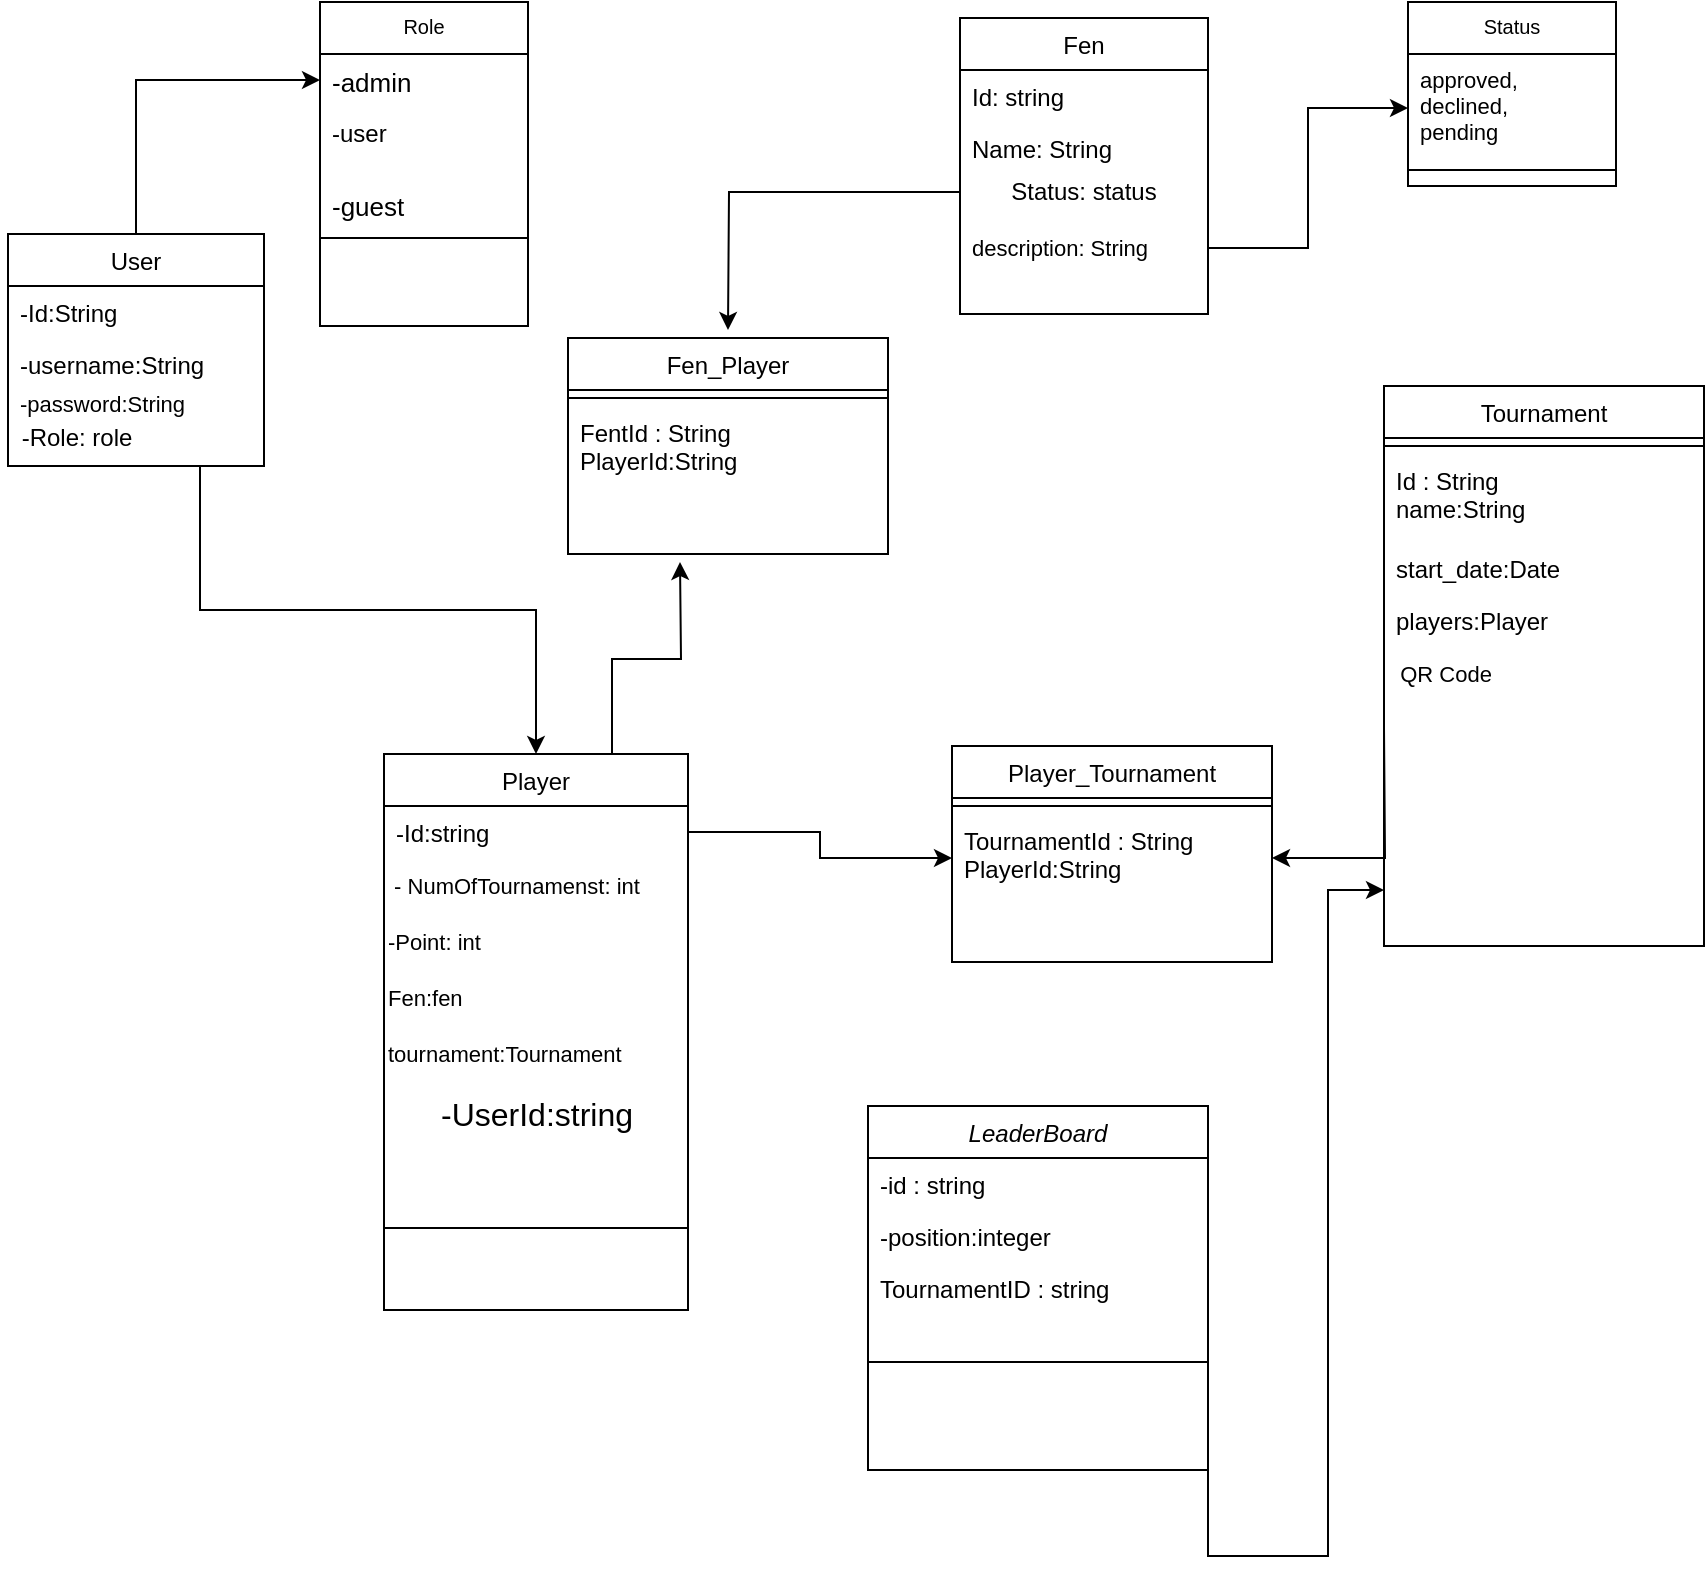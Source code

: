 <mxfile version="20.3.0" type="device"><diagram id="C5RBs43oDa-KdzZeNtuy" name="Page-1"><mxGraphModel dx="1038" dy="649" grid="1" gridSize="4" guides="1" tooltips="1" connect="1" arrows="1" fold="1" page="1" pageScale="1" pageWidth="827" pageHeight="1169" math="0" shadow="0"><root><mxCell id="WIyWlLk6GJQsqaUBKTNV-0"/><mxCell id="WIyWlLk6GJQsqaUBKTNV-1" parent="WIyWlLk6GJQsqaUBKTNV-0"/><mxCell id="s8VS1jtCg3voPDheQRuz-6" style="edgeStyle=orthogonalEdgeStyle;rounded=0;orthogonalLoop=1;jettySize=auto;html=1;entryX=0;entryY=0.5;entryDx=0;entryDy=0;" parent="WIyWlLk6GJQsqaUBKTNV-1" source="zkfFHV4jXpPFQw0GAbJ--6" target="zkfFHV4jXpPFQw0GAbJ--18" edge="1"><mxGeometry relative="1" as="geometry"/></mxCell><mxCell id="zkfFHV4jXpPFQw0GAbJ--6" value="User" style="swimlane;fontStyle=0;align=center;verticalAlign=top;childLayout=stackLayout;horizontal=1;startSize=26;horizontalStack=0;resizeParent=1;resizeLast=0;collapsible=1;marginBottom=0;rounded=0;shadow=0;strokeWidth=1;" parent="WIyWlLk6GJQsqaUBKTNV-1" vertex="1"><mxGeometry x="52" y="128" width="128" height="116" as="geometry"><mxRectangle x="130" y="380" width="160" height="26" as="alternateBounds"/></mxGeometry></mxCell><mxCell id="zkfFHV4jXpPFQw0GAbJ--7" value="-Id:String" style="text;align=left;verticalAlign=top;spacingLeft=4;spacingRight=4;overflow=hidden;rotatable=0;points=[[0,0.5],[1,0.5]];portConstraint=eastwest;fontSize=12;" parent="zkfFHV4jXpPFQw0GAbJ--6" vertex="1"><mxGeometry y="26" width="128" height="26" as="geometry"/></mxCell><mxCell id="zkfFHV4jXpPFQw0GAbJ--8" value="-username:String" style="text;align=left;verticalAlign=top;spacingLeft=4;spacingRight=4;overflow=hidden;rotatable=0;points=[[0,0.5],[1,0.5]];portConstraint=eastwest;rounded=0;shadow=0;html=0;fontSize=12;" parent="zkfFHV4jXpPFQw0GAbJ--6" vertex="1"><mxGeometry y="52" width="128" height="20" as="geometry"/></mxCell><mxCell id="zkfFHV4jXpPFQw0GAbJ--11" value="-password:String&#10;" style="text;align=left;verticalAlign=top;spacingLeft=4;spacingRight=4;overflow=hidden;rotatable=0;points=[[0,0.5],[1,0.5]];portConstraint=eastwest;fontSize=11;" parent="zkfFHV4jXpPFQw0GAbJ--6" vertex="1"><mxGeometry y="72" width="128" height="26" as="geometry"/></mxCell><mxCell id="zkfFHV4jXpPFQw0GAbJ--17" value="Role" style="swimlane;fontStyle=0;align=center;verticalAlign=top;childLayout=stackLayout;horizontal=1;startSize=26;horizontalStack=0;resizeParent=1;resizeLast=0;collapsible=1;marginBottom=0;rounded=0;shadow=0;strokeWidth=1;fontSize=10;" parent="WIyWlLk6GJQsqaUBKTNV-1" vertex="1"><mxGeometry x="208" y="12" width="104" height="162" as="geometry"><mxRectangle x="550" y="140" width="160" height="26" as="alternateBounds"/></mxGeometry></mxCell><mxCell id="zkfFHV4jXpPFQw0GAbJ--18" value="-admin" style="text;align=left;verticalAlign=top;spacingLeft=4;spacingRight=4;overflow=hidden;rotatable=0;points=[[0,0.5],[1,0.5]];portConstraint=eastwest;fontSize=13;" parent="zkfFHV4jXpPFQw0GAbJ--17" vertex="1"><mxGeometry y="26" width="104" height="26" as="geometry"/></mxCell><mxCell id="zkfFHV4jXpPFQw0GAbJ--19" value="-user" style="text;align=left;verticalAlign=top;spacingLeft=4;spacingRight=4;overflow=hidden;rotatable=0;points=[[0,0.5],[1,0.5]];portConstraint=eastwest;rounded=0;shadow=0;html=0;fontSize=12;" parent="zkfFHV4jXpPFQw0GAbJ--17" vertex="1"><mxGeometry y="52" width="104" height="36" as="geometry"/></mxCell><mxCell id="tFuqucRr_5S2QOKRkH7F-2" value="-guest" style="text;align=left;verticalAlign=top;spacingLeft=4;spacingRight=4;overflow=hidden;rotatable=0;points=[[0,0.5],[1,0.5]];portConstraint=eastwest;fontSize=13;" parent="zkfFHV4jXpPFQw0GAbJ--17" vertex="1"><mxGeometry y="88" width="104" height="26" as="geometry"/></mxCell><mxCell id="zkfFHV4jXpPFQw0GAbJ--23" value="" style="line;html=1;strokeWidth=1;align=left;verticalAlign=middle;spacingTop=-1;spacingLeft=3;spacingRight=3;rotatable=0;labelPosition=right;points=[];portConstraint=eastwest;" parent="zkfFHV4jXpPFQw0GAbJ--17" vertex="1"><mxGeometry y="114" width="104" height="8" as="geometry"/></mxCell><mxCell id="yFizHJpjHGAWhz1GAgKG-4" style="edgeStyle=orthogonalEdgeStyle;rounded=0;orthogonalLoop=1;jettySize=auto;html=1;exitX=0.75;exitY=0;exitDx=0;exitDy=0;" edge="1" parent="WIyWlLk6GJQsqaUBKTNV-1" source="5BXDkuBKVktq17IL-fgZ-6"><mxGeometry relative="1" as="geometry"><mxPoint x="388" y="292" as="targetPoint"/></mxGeometry></mxCell><mxCell id="5BXDkuBKVktq17IL-fgZ-6" value="Player" style="swimlane;fontStyle=0;align=center;verticalAlign=top;childLayout=stackLayout;horizontal=1;startSize=26;horizontalStack=0;resizeParent=1;resizeLast=0;collapsible=1;marginBottom=0;rounded=0;shadow=0;strokeWidth=1;" parent="WIyWlLk6GJQsqaUBKTNV-1" vertex="1"><mxGeometry x="240" y="388" width="152" height="278" as="geometry"><mxRectangle x="130" y="380" width="160" height="26" as="alternateBounds"/></mxGeometry></mxCell><mxCell id="5BXDkuBKVktq17IL-fgZ-7" value="-Id:string" style="text;align=left;verticalAlign=top;spacingLeft=4;spacingRight=4;overflow=hidden;rotatable=0;points=[[0,0.5],[1,0.5]];portConstraint=eastwest;" parent="5BXDkuBKVktq17IL-fgZ-6" vertex="1"><mxGeometry y="26" width="152" height="26" as="geometry"/></mxCell><mxCell id="5BXDkuBKVktq17IL-fgZ-66" value="&amp;nbsp;- NumOfTournamenst: int" style="text;html=1;align=left;verticalAlign=middle;resizable=0;points=[];autosize=1;strokeColor=none;fillColor=none;fontSize=11;" parent="5BXDkuBKVktq17IL-fgZ-6" vertex="1"><mxGeometry y="52" width="152" height="28" as="geometry"/></mxCell><mxCell id="5BXDkuBKVktq17IL-fgZ-71" value="-Point: int&amp;nbsp;" style="text;html=1;align=left;verticalAlign=middle;resizable=0;points=[];autosize=1;strokeColor=none;fillColor=none;fontSize=11;" parent="5BXDkuBKVktq17IL-fgZ-6" vertex="1"><mxGeometry y="80" width="152" height="28" as="geometry"/></mxCell><mxCell id="s8VS1jtCg3voPDheQRuz-15" value="Fen:fen" style="text;html=1;align=left;verticalAlign=middle;resizable=0;points=[];autosize=1;strokeColor=none;fillColor=none;fontSize=11;" parent="5BXDkuBKVktq17IL-fgZ-6" vertex="1"><mxGeometry y="108" width="152" height="28" as="geometry"/></mxCell><mxCell id="s8VS1jtCg3voPDheQRuz-18" value="tournament:Tournament" style="text;html=1;align=left;verticalAlign=middle;resizable=0;points=[];autosize=1;strokeColor=none;fillColor=none;fontSize=11;" parent="5BXDkuBKVktq17IL-fgZ-6" vertex="1"><mxGeometry y="136" width="152" height="28" as="geometry"/></mxCell><mxCell id="yFizHJpjHGAWhz1GAgKG-5" value="&lt;span style=&quot;text-align: left; font-size: 16px;&quot;&gt;-UserId:string&lt;/span&gt;" style="text;html=1;align=center;verticalAlign=middle;resizable=0;points=[];autosize=1;strokeColor=none;fillColor=none;" vertex="1" parent="5BXDkuBKVktq17IL-fgZ-6"><mxGeometry y="164" width="152" height="32" as="geometry"/></mxCell><mxCell id="5BXDkuBKVktq17IL-fgZ-10" value="" style="line;html=1;strokeWidth=1;align=left;verticalAlign=middle;spacingTop=-1;spacingLeft=3;spacingRight=3;rotatable=0;labelPosition=right;points=[];portConstraint=eastwest;" parent="5BXDkuBKVktq17IL-fgZ-6" vertex="1"><mxGeometry y="196" width="152" height="82" as="geometry"/></mxCell><mxCell id="5BXDkuBKVktq17IL-fgZ-24" value="LeaderBoard" style="swimlane;fontStyle=2;align=center;verticalAlign=top;childLayout=stackLayout;horizontal=1;startSize=26;horizontalStack=0;resizeParent=1;resizeLast=0;collapsible=1;marginBottom=0;rounded=0;shadow=0;strokeWidth=1;" parent="WIyWlLk6GJQsqaUBKTNV-1" vertex="1"><mxGeometry x="482" y="564" width="170" height="182" as="geometry"><mxRectangle x="230" y="140" width="160" height="26" as="alternateBounds"/></mxGeometry></mxCell><mxCell id="5BXDkuBKVktq17IL-fgZ-25" value="-id : string&#10;" style="text;align=left;verticalAlign=top;spacingLeft=4;spacingRight=4;overflow=hidden;rotatable=0;points=[[0,0.5],[1,0.5]];portConstraint=eastwest;rounded=0;shadow=0;html=0;" parent="5BXDkuBKVktq17IL-fgZ-24" vertex="1"><mxGeometry y="26" width="170" height="26" as="geometry"/></mxCell><mxCell id="5BXDkuBKVktq17IL-fgZ-26" value="-position:integer" style="text;align=left;verticalAlign=top;spacingLeft=4;spacingRight=4;overflow=hidden;rotatable=0;points=[[0,0.5],[1,0.5]];portConstraint=eastwest;rounded=0;shadow=0;html=0;" parent="5BXDkuBKVktq17IL-fgZ-24" vertex="1"><mxGeometry y="52" width="170" height="26" as="geometry"/></mxCell><mxCell id="5BXDkuBKVktq17IL-fgZ-27" value="TournamentID : string" style="text;align=left;verticalAlign=top;spacingLeft=4;spacingRight=4;overflow=hidden;rotatable=0;points=[[0,0.5],[1,0.5]];portConstraint=eastwest;" parent="5BXDkuBKVktq17IL-fgZ-24" vertex="1"><mxGeometry y="78" width="170" height="26" as="geometry"/></mxCell><mxCell id="5BXDkuBKVktq17IL-fgZ-28" value="" style="line;html=1;strokeWidth=1;align=left;verticalAlign=middle;spacingTop=-1;spacingLeft=3;spacingRight=3;rotatable=0;labelPosition=right;points=[];portConstraint=eastwest;" parent="5BXDkuBKVktq17IL-fgZ-24" vertex="1"><mxGeometry y="104" width="170" height="48" as="geometry"/></mxCell><mxCell id="tFuqucRr_5S2QOKRkH7F-3" style="edgeStyle=orthogonalEdgeStyle;rounded=0;orthogonalLoop=1;jettySize=auto;html=1;fontSize=13;exitX=0.75;exitY=1;exitDx=0;exitDy=0;" parent="WIyWlLk6GJQsqaUBKTNV-1" source="zkfFHV4jXpPFQw0GAbJ--6" target="5BXDkuBKVktq17IL-fgZ-6" edge="1"><mxGeometry relative="1" as="geometry"/></mxCell><mxCell id="5BXDkuBKVktq17IL-fgZ-39" value="-Role: role&lt;br&gt;" style="text;html=1;align=center;verticalAlign=middle;resizable=0;points=[];autosize=1;strokeColor=none;fillColor=none;" parent="WIyWlLk6GJQsqaUBKTNV-1" vertex="1"><mxGeometry x="48" y="216" width="76" height="28" as="geometry"/></mxCell><mxCell id="5BXDkuBKVktq17IL-fgZ-43" value="Fen" style="swimlane;fontStyle=0;align=center;verticalAlign=top;childLayout=stackLayout;horizontal=1;startSize=26;horizontalStack=0;resizeParent=1;resizeLast=0;collapsible=1;marginBottom=0;rounded=0;shadow=0;strokeWidth=1;" parent="WIyWlLk6GJQsqaUBKTNV-1" vertex="1"><mxGeometry x="528" y="20" width="124" height="148" as="geometry"><mxRectangle x="130" y="380" width="160" height="26" as="alternateBounds"/></mxGeometry></mxCell><mxCell id="5BXDkuBKVktq17IL-fgZ-44" value="Id: string" style="text;align=left;verticalAlign=top;spacingLeft=4;spacingRight=4;overflow=hidden;rotatable=0;points=[[0,0.5],[1,0.5]];portConstraint=eastwest;fontSize=12;" parent="5BXDkuBKVktq17IL-fgZ-43" vertex="1"><mxGeometry y="26" width="124" height="26" as="geometry"/></mxCell><mxCell id="5BXDkuBKVktq17IL-fgZ-45" value="Name: String" style="text;align=left;verticalAlign=top;spacingLeft=4;spacingRight=4;overflow=hidden;rotatable=0;points=[[0,0.5],[1,0.5]];portConstraint=eastwest;rounded=0;shadow=0;html=0;fontSize=12;" parent="5BXDkuBKVktq17IL-fgZ-43" vertex="1"><mxGeometry y="52" width="124" height="20" as="geometry"/></mxCell><mxCell id="5BXDkuBKVktq17IL-fgZ-48" value="Status: status" style="text;html=1;strokeColor=none;fillColor=none;align=center;verticalAlign=middle;whiteSpace=wrap;rounded=0;fontSize=12;" parent="5BXDkuBKVktq17IL-fgZ-43" vertex="1"><mxGeometry y="72" width="124" height="30" as="geometry"/></mxCell><mxCell id="5BXDkuBKVktq17IL-fgZ-46" value="description: String" style="text;align=left;verticalAlign=top;spacingLeft=4;spacingRight=4;overflow=hidden;rotatable=0;points=[[0,0.5],[1,0.5]];portConstraint=eastwest;fontSize=11;" parent="5BXDkuBKVktq17IL-fgZ-43" vertex="1"><mxGeometry y="102" width="124" height="26" as="geometry"/></mxCell><mxCell id="5BXDkuBKVktq17IL-fgZ-49" value="Status" style="swimlane;fontStyle=0;align=center;verticalAlign=top;childLayout=stackLayout;horizontal=1;startSize=26;horizontalStack=0;resizeParent=1;resizeLast=0;collapsible=1;marginBottom=0;rounded=0;shadow=0;strokeWidth=1;fontSize=10;" parent="WIyWlLk6GJQsqaUBKTNV-1" vertex="1"><mxGeometry x="752" y="12" width="104" height="92" as="geometry"><mxRectangle x="550" y="140" width="160" height="26" as="alternateBounds"/></mxGeometry></mxCell><mxCell id="5BXDkuBKVktq17IL-fgZ-51" value="approved, &#10;declined, &#10;pending" style="text;align=left;verticalAlign=top;spacingLeft=4;spacingRight=4;overflow=hidden;rotatable=0;points=[[0,0.5],[1,0.5]];portConstraint=eastwest;rounded=0;shadow=0;html=0;fontSize=11;" parent="5BXDkuBKVktq17IL-fgZ-49" vertex="1"><mxGeometry y="26" width="104" height="54" as="geometry"/></mxCell><mxCell id="5BXDkuBKVktq17IL-fgZ-52" value="" style="line;html=1;strokeWidth=1;align=left;verticalAlign=middle;spacingTop=-1;spacingLeft=3;spacingRight=3;rotatable=0;labelPosition=right;points=[];portConstraint=eastwest;" parent="5BXDkuBKVktq17IL-fgZ-49" vertex="1"><mxGeometry y="80" width="104" height="8" as="geometry"/></mxCell><mxCell id="5BXDkuBKVktq17IL-fgZ-54" value="Tournament" style="swimlane;fontStyle=0;align=center;verticalAlign=top;childLayout=stackLayout;horizontal=1;startSize=26;horizontalStack=0;resizeParent=1;resizeLast=0;collapsible=1;marginBottom=0;rounded=0;shadow=0;strokeWidth=1;" parent="WIyWlLk6GJQsqaUBKTNV-1" vertex="1"><mxGeometry x="740" y="204" width="160" height="280" as="geometry"><mxRectangle x="340" y="380" width="170" height="26" as="alternateBounds"/></mxGeometry></mxCell><mxCell id="5BXDkuBKVktq17IL-fgZ-55" value="" style="line;html=1;strokeWidth=1;align=left;verticalAlign=middle;spacingTop=-1;spacingLeft=3;spacingRight=3;rotatable=0;labelPosition=right;points=[];portConstraint=eastwest;" parent="5BXDkuBKVktq17IL-fgZ-54" vertex="1"><mxGeometry y="26" width="160" height="8" as="geometry"/></mxCell><mxCell id="5BXDkuBKVktq17IL-fgZ-56" value="Id : String&#10;name:String" style="text;align=left;verticalAlign=top;spacingLeft=4;spacingRight=4;overflow=hidden;rotatable=0;points=[[0,0.5],[1,0.5]];portConstraint=eastwest;" parent="5BXDkuBKVktq17IL-fgZ-54" vertex="1"><mxGeometry y="34" width="160" height="44" as="geometry"/></mxCell><mxCell id="5BXDkuBKVktq17IL-fgZ-57" value="start_date:Date" style="text;align=left;verticalAlign=top;spacingLeft=4;spacingRight=4;overflow=hidden;rotatable=0;points=[[0,0.5],[1,0.5]];portConstraint=eastwest;" parent="5BXDkuBKVktq17IL-fgZ-54" vertex="1"><mxGeometry y="78" width="160" height="26" as="geometry"/></mxCell><mxCell id="5BXDkuBKVktq17IL-fgZ-59" value="players:Player" style="text;align=left;verticalAlign=top;spacingLeft=4;spacingRight=4;overflow=hidden;rotatable=0;points=[[0,0.5],[1,0.5]];portConstraint=eastwest;" parent="5BXDkuBKVktq17IL-fgZ-54" vertex="1"><mxGeometry y="104" width="160" height="26" as="geometry"/></mxCell><mxCell id="5BXDkuBKVktq17IL-fgZ-61" value="&amp;nbsp; QR Code" style="text;html=1;align=left;verticalAlign=middle;resizable=0;points=[];autosize=1;strokeColor=none;fillColor=none;fontSize=11;" parent="5BXDkuBKVktq17IL-fgZ-54" vertex="1"><mxGeometry y="130" width="160" height="28" as="geometry"/></mxCell><mxCell id="s8VS1jtCg3voPDheQRuz-9" style="edgeStyle=orthogonalEdgeStyle;rounded=0;orthogonalLoop=1;jettySize=auto;html=1;entryX=0;entryY=0.5;entryDx=0;entryDy=0;" parent="WIyWlLk6GJQsqaUBKTNV-1" source="5BXDkuBKVktq17IL-fgZ-46" target="5BXDkuBKVktq17IL-fgZ-51" edge="1"><mxGeometry relative="1" as="geometry"/></mxCell><mxCell id="s8VS1jtCg3voPDheQRuz-24" value="Player_Tournament&#10;" style="swimlane;fontStyle=0;align=center;verticalAlign=top;childLayout=stackLayout;horizontal=1;startSize=26;horizontalStack=0;resizeParent=1;resizeLast=0;collapsible=1;marginBottom=0;rounded=0;shadow=0;strokeWidth=1;" parent="WIyWlLk6GJQsqaUBKTNV-1" vertex="1"><mxGeometry x="524" y="384" width="160" height="108" as="geometry"><mxRectangle x="340" y="380" width="170" height="26" as="alternateBounds"/></mxGeometry></mxCell><mxCell id="s8VS1jtCg3voPDheQRuz-25" value="" style="line;html=1;strokeWidth=1;align=left;verticalAlign=middle;spacingTop=-1;spacingLeft=3;spacingRight=3;rotatable=0;labelPosition=right;points=[];portConstraint=eastwest;" parent="s8VS1jtCg3voPDheQRuz-24" vertex="1"><mxGeometry y="26" width="160" height="8" as="geometry"/></mxCell><mxCell id="s8VS1jtCg3voPDheQRuz-26" value="TournamentId : String&#10;PlayerId:String" style="text;align=left;verticalAlign=top;spacingLeft=4;spacingRight=4;overflow=hidden;rotatable=0;points=[[0,0.5],[1,0.5]];portConstraint=eastwest;" parent="s8VS1jtCg3voPDheQRuz-24" vertex="1"><mxGeometry y="34" width="160" height="44" as="geometry"/></mxCell><mxCell id="s8VS1jtCg3voPDheQRuz-33" style="edgeStyle=orthogonalEdgeStyle;rounded=0;orthogonalLoop=1;jettySize=auto;html=1;" parent="WIyWlLk6GJQsqaUBKTNV-1" source="5BXDkuBKVktq17IL-fgZ-7" target="s8VS1jtCg3voPDheQRuz-26" edge="1"><mxGeometry relative="1" as="geometry"/></mxCell><mxCell id="s8VS1jtCg3voPDheQRuz-46" style="edgeStyle=orthogonalEdgeStyle;rounded=0;orthogonalLoop=1;jettySize=auto;html=1;exitX=0;exitY=0.5;exitDx=0;exitDy=0;" parent="WIyWlLk6GJQsqaUBKTNV-1" target="s8VS1jtCg3voPDheQRuz-26" edge="1"><mxGeometry relative="1" as="geometry"><mxPoint x="740" y="375" as="sourcePoint"/></mxGeometry></mxCell><mxCell id="tFuqucRr_5S2QOKRkH7F-0" style="edgeStyle=orthogonalEdgeStyle;rounded=0;orthogonalLoop=1;jettySize=auto;html=1;exitX=1;exitY=0.5;exitDx=0;exitDy=0;" parent="WIyWlLk6GJQsqaUBKTNV-1" source="5BXDkuBKVktq17IL-fgZ-26" edge="1"><mxGeometry relative="1" as="geometry"><mxPoint x="740" y="456" as="targetPoint"/><Array as="points"><mxPoint x="712" y="789"/><mxPoint x="712" y="456"/></Array></mxGeometry></mxCell><mxCell id="yFizHJpjHGAWhz1GAgKG-0" value="Fen_Player" style="swimlane;fontStyle=0;align=center;verticalAlign=top;childLayout=stackLayout;horizontal=1;startSize=26;horizontalStack=0;resizeParent=1;resizeLast=0;collapsible=1;marginBottom=0;rounded=0;shadow=0;strokeWidth=1;" vertex="1" parent="WIyWlLk6GJQsqaUBKTNV-1"><mxGeometry x="332" y="180" width="160" height="108" as="geometry"><mxRectangle x="340" y="380" width="170" height="26" as="alternateBounds"/></mxGeometry></mxCell><mxCell id="yFizHJpjHGAWhz1GAgKG-1" value="" style="line;html=1;strokeWidth=1;align=left;verticalAlign=middle;spacingTop=-1;spacingLeft=3;spacingRight=3;rotatable=0;labelPosition=right;points=[];portConstraint=eastwest;" vertex="1" parent="yFizHJpjHGAWhz1GAgKG-0"><mxGeometry y="26" width="160" height="8" as="geometry"/></mxCell><mxCell id="yFizHJpjHGAWhz1GAgKG-2" value="FentId : String&#10;PlayerId:String" style="text;align=left;verticalAlign=top;spacingLeft=4;spacingRight=4;overflow=hidden;rotatable=0;points=[[0,0.5],[1,0.5]];portConstraint=eastwest;" vertex="1" parent="yFizHJpjHGAWhz1GAgKG-0"><mxGeometry y="34" width="160" height="44" as="geometry"/></mxCell><mxCell id="yFizHJpjHGAWhz1GAgKG-3" style="edgeStyle=orthogonalEdgeStyle;rounded=0;orthogonalLoop=1;jettySize=auto;html=1;" edge="1" parent="WIyWlLk6GJQsqaUBKTNV-1" source="5BXDkuBKVktq17IL-fgZ-48"><mxGeometry relative="1" as="geometry"><mxPoint x="412" y="176" as="targetPoint"/></mxGeometry></mxCell></root></mxGraphModel></diagram></mxfile>
